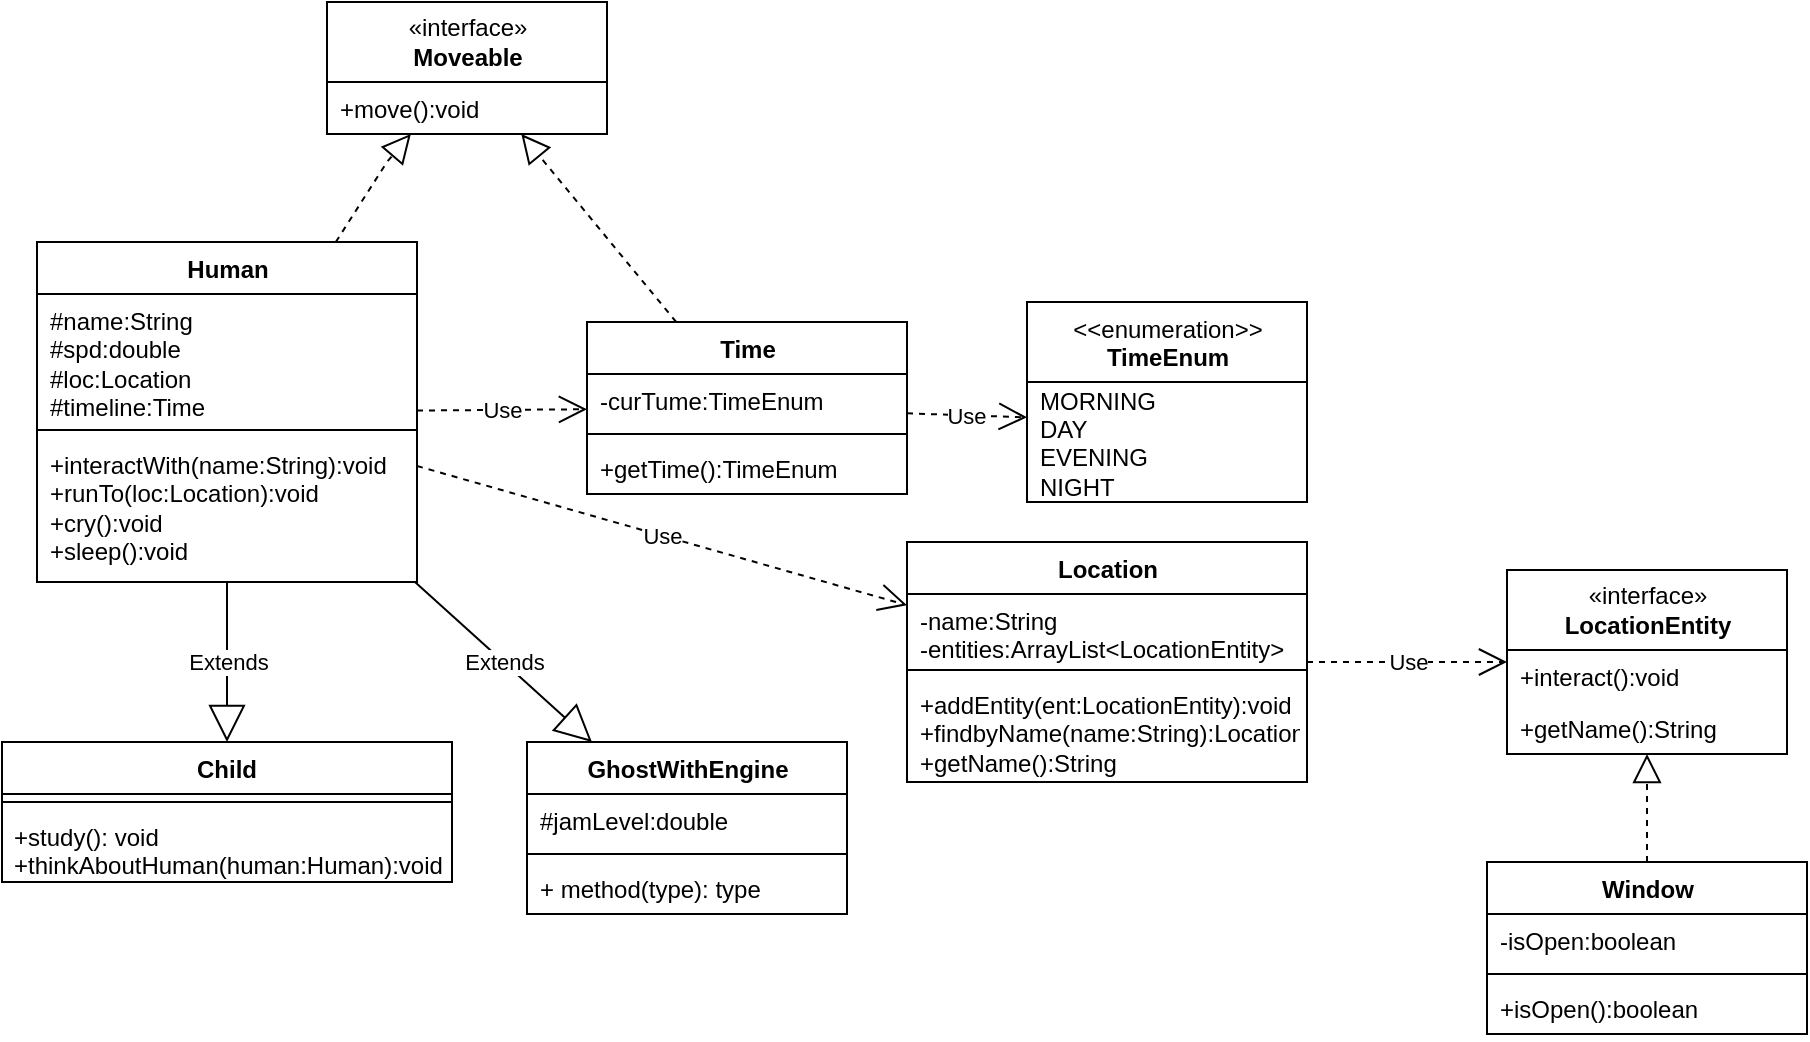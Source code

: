<mxfile version="22.1.5" type="github">
  <diagram name="Страница — 1" id="i20b3vi7eehubXPVE3w3">
    <mxGraphModel dx="1434" dy="759" grid="1" gridSize="10" guides="1" tooltips="1" connect="1" arrows="1" fold="1" page="1" pageScale="1" pageWidth="827" pageHeight="1169" math="0" shadow="0">
      <root>
        <mxCell id="0" />
        <mxCell id="1" parent="0" />
        <mxCell id="GLYfoS04tVz9TkXlvpii-10" value="&amp;lt;&amp;lt;enumeration&amp;gt;&amp;gt;&lt;br&gt;&lt;b&gt;TimeEnum&lt;/b&gt;" style="swimlane;fontStyle=0;align=center;verticalAlign=top;childLayout=stackLayout;horizontal=1;startSize=40;horizontalStack=0;resizeParent=1;resizeParentMax=0;resizeLast=0;collapsible=0;marginBottom=0;html=1;whiteSpace=wrap;" vertex="1" parent="1">
          <mxGeometry x="742.5" y="219" width="140" height="100" as="geometry" />
        </mxCell>
        <mxCell id="GLYfoS04tVz9TkXlvpii-11" value="&lt;div&gt;MORNING&lt;/div&gt;&lt;div&gt;DAY&lt;br&gt;EVENING&lt;br&gt;NIGHT&lt;br&gt;&lt;/div&gt;" style="text;html=1;strokeColor=none;fillColor=none;align=left;verticalAlign=middle;spacingLeft=4;spacingRight=4;overflow=hidden;rotatable=0;points=[[0,0.5],[1,0.5]];portConstraint=eastwest;whiteSpace=wrap;" vertex="1" parent="GLYfoS04tVz9TkXlvpii-10">
          <mxGeometry y="40" width="140" height="60" as="geometry" />
        </mxCell>
        <mxCell id="GLYfoS04tVz9TkXlvpii-12" value="Use" style="endArrow=open;endSize=12;dashed=1;html=1;rounded=0;" edge="1" parent="1" source="GLYfoS04tVz9TkXlvpii-41">
          <mxGeometry width="160" relative="1" as="geometry">
            <mxPoint x="662.5" y="290.364" as="sourcePoint" />
            <mxPoint x="742.5" y="276.667" as="targetPoint" />
          </mxGeometry>
        </mxCell>
        <mxCell id="GLYfoS04tVz9TkXlvpii-17" value="Use" style="endArrow=open;endSize=12;dashed=1;html=1;rounded=0;" edge="1" parent="1" source="GLYfoS04tVz9TkXlvpii-37" target="GLYfoS04tVz9TkXlvpii-41">
          <mxGeometry width="160" relative="1" as="geometry">
            <mxPoint x="452.5" y="260.83" as="sourcePoint" />
            <mxPoint x="522.5" y="277.6" as="targetPoint" />
          </mxGeometry>
        </mxCell>
        <mxCell id="GLYfoS04tVz9TkXlvpii-18" value="" style="endArrow=block;dashed=1;endFill=0;endSize=12;html=1;rounded=0;" edge="1" parent="1" source="GLYfoS04tVz9TkXlvpii-37" target="GLYfoS04tVz9TkXlvpii-58">
          <mxGeometry width="160" relative="1" as="geometry">
            <mxPoint x="357.5" y="199" as="sourcePoint" />
            <mxPoint x="435.471" y="129" as="targetPoint" />
            <Array as="points">
              <mxPoint x="422.5" y="149" />
            </Array>
          </mxGeometry>
        </mxCell>
        <mxCell id="GLYfoS04tVz9TkXlvpii-19" value="" style="endArrow=block;dashed=1;endFill=0;endSize=12;html=1;rounded=0;" edge="1" parent="1" source="GLYfoS04tVz9TkXlvpii-41" target="GLYfoS04tVz9TkXlvpii-58">
          <mxGeometry width="160" relative="1" as="geometry">
            <mxPoint x="560.674" y="239.5" as="sourcePoint" />
            <mxPoint x="475.392" y="129" as="targetPoint" />
          </mxGeometry>
        </mxCell>
        <mxCell id="GLYfoS04tVz9TkXlvpii-30" value="Extends" style="endArrow=block;endSize=16;endFill=0;html=1;rounded=0;" edge="1" parent="1" source="GLYfoS04tVz9TkXlvpii-37" target="GLYfoS04tVz9TkXlvpii-49">
          <mxGeometry width="160" relative="1" as="geometry">
            <mxPoint x="353.797" y="298" as="sourcePoint" />
            <mxPoint x="342.5" y="419" as="targetPoint" />
          </mxGeometry>
        </mxCell>
        <mxCell id="GLYfoS04tVz9TkXlvpii-31" value="Extends" style="endArrow=block;endSize=16;endFill=0;html=1;rounded=0;" edge="1" parent="1" source="GLYfoS04tVz9TkXlvpii-37" target="GLYfoS04tVz9TkXlvpii-53">
          <mxGeometry width="160" relative="1" as="geometry">
            <mxPoint x="393.011" y="298" as="sourcePoint" />
            <mxPoint x="487.732" y="439" as="targetPoint" />
          </mxGeometry>
        </mxCell>
        <mxCell id="GLYfoS04tVz9TkXlvpii-35" value="Use" style="endArrow=open;endSize=12;dashed=1;html=1;rounded=0;" edge="1" parent="1" source="GLYfoS04tVz9TkXlvpii-37" target="GLYfoS04tVz9TkXlvpii-45">
          <mxGeometry width="160" relative="1" as="geometry">
            <mxPoint x="452.5" y="287.905" as="sourcePoint" />
            <mxPoint x="656.5" y="380.184" as="targetPoint" />
          </mxGeometry>
        </mxCell>
        <mxCell id="GLYfoS04tVz9TkXlvpii-37" value="Human" style="swimlane;fontStyle=1;align=center;verticalAlign=top;childLayout=stackLayout;horizontal=1;startSize=26;horizontalStack=0;resizeParent=1;resizeParentMax=0;resizeLast=0;collapsible=1;marginBottom=0;whiteSpace=wrap;html=1;" vertex="1" parent="1">
          <mxGeometry x="247.5" y="189" width="190" height="170" as="geometry" />
        </mxCell>
        <mxCell id="GLYfoS04tVz9TkXlvpii-38" value="&lt;div&gt;#name:String&lt;/div&gt;&lt;div&gt;#spd:double&lt;/div&gt;&lt;div&gt;#loc:Location&lt;br&gt;#timeline:Time&lt;/div&gt;" style="text;strokeColor=none;fillColor=none;align=left;verticalAlign=top;spacingLeft=4;spacingRight=4;overflow=hidden;rotatable=0;points=[[0,0.5],[1,0.5]];portConstraint=eastwest;whiteSpace=wrap;html=1;" vertex="1" parent="GLYfoS04tVz9TkXlvpii-37">
          <mxGeometry y="26" width="190" height="64" as="geometry" />
        </mxCell>
        <mxCell id="GLYfoS04tVz9TkXlvpii-39" value="" style="line;strokeWidth=1;fillColor=none;align=left;verticalAlign=middle;spacingTop=-1;spacingLeft=3;spacingRight=3;rotatable=0;labelPosition=right;points=[];portConstraint=eastwest;strokeColor=inherit;" vertex="1" parent="GLYfoS04tVz9TkXlvpii-37">
          <mxGeometry y="90" width="190" height="8" as="geometry" />
        </mxCell>
        <mxCell id="GLYfoS04tVz9TkXlvpii-40" value="&lt;div&gt;+interactWith(name:String):void&lt;br&gt;+runTo(loc:Location):void&lt;/div&gt;&lt;div&gt;+cry():void&lt;/div&gt;&lt;div&gt;+sleep():void&lt;br&gt;&lt;/div&gt;" style="text;strokeColor=none;fillColor=none;align=left;verticalAlign=top;spacingLeft=4;spacingRight=4;overflow=hidden;rotatable=0;points=[[0,0.5],[1,0.5]];portConstraint=eastwest;whiteSpace=wrap;html=1;" vertex="1" parent="GLYfoS04tVz9TkXlvpii-37">
          <mxGeometry y="98" width="190" height="72" as="geometry" />
        </mxCell>
        <mxCell id="GLYfoS04tVz9TkXlvpii-41" value="Time" style="swimlane;fontStyle=1;align=center;verticalAlign=top;childLayout=stackLayout;horizontal=1;startSize=26;horizontalStack=0;resizeParent=1;resizeParentMax=0;resizeLast=0;collapsible=1;marginBottom=0;whiteSpace=wrap;html=1;" vertex="1" parent="1">
          <mxGeometry x="522.5" y="229" width="160" height="86" as="geometry" />
        </mxCell>
        <mxCell id="GLYfoS04tVz9TkXlvpii-42" value="-curTume:TimeEnum" style="text;strokeColor=none;fillColor=none;align=left;verticalAlign=top;spacingLeft=4;spacingRight=4;overflow=hidden;rotatable=0;points=[[0,0.5],[1,0.5]];portConstraint=eastwest;whiteSpace=wrap;html=1;" vertex="1" parent="GLYfoS04tVz9TkXlvpii-41">
          <mxGeometry y="26" width="160" height="26" as="geometry" />
        </mxCell>
        <mxCell id="GLYfoS04tVz9TkXlvpii-43" value="" style="line;strokeWidth=1;fillColor=none;align=left;verticalAlign=middle;spacingTop=-1;spacingLeft=3;spacingRight=3;rotatable=0;labelPosition=right;points=[];portConstraint=eastwest;strokeColor=inherit;" vertex="1" parent="GLYfoS04tVz9TkXlvpii-41">
          <mxGeometry y="52" width="160" height="8" as="geometry" />
        </mxCell>
        <mxCell id="GLYfoS04tVz9TkXlvpii-44" value="+getTime():TimeEnum" style="text;strokeColor=none;fillColor=none;align=left;verticalAlign=top;spacingLeft=4;spacingRight=4;overflow=hidden;rotatable=0;points=[[0,0.5],[1,0.5]];portConstraint=eastwest;whiteSpace=wrap;html=1;" vertex="1" parent="GLYfoS04tVz9TkXlvpii-41">
          <mxGeometry y="60" width="160" height="26" as="geometry" />
        </mxCell>
        <mxCell id="GLYfoS04tVz9TkXlvpii-45" value="Location" style="swimlane;fontStyle=1;align=center;verticalAlign=top;childLayout=stackLayout;horizontal=1;startSize=26;horizontalStack=0;resizeParent=1;resizeParentMax=0;resizeLast=0;collapsible=1;marginBottom=0;whiteSpace=wrap;html=1;" vertex="1" parent="1">
          <mxGeometry x="682.5" y="339" width="200" height="120" as="geometry" />
        </mxCell>
        <mxCell id="GLYfoS04tVz9TkXlvpii-46" value="&lt;div&gt;-name:String&lt;/div&gt;&lt;div&gt;-entities:ArrayList&amp;lt;LocationEntity&amp;gt;&lt;br&gt;&lt;/div&gt;" style="text;strokeColor=none;fillColor=none;align=left;verticalAlign=top;spacingLeft=4;spacingRight=4;overflow=hidden;rotatable=0;points=[[0,0.5],[1,0.5]];portConstraint=eastwest;whiteSpace=wrap;html=1;" vertex="1" parent="GLYfoS04tVz9TkXlvpii-45">
          <mxGeometry y="26" width="200" height="34" as="geometry" />
        </mxCell>
        <mxCell id="GLYfoS04tVz9TkXlvpii-47" value="" style="line;strokeWidth=1;fillColor=none;align=left;verticalAlign=middle;spacingTop=-1;spacingLeft=3;spacingRight=3;rotatable=0;labelPosition=right;points=[];portConstraint=eastwest;strokeColor=inherit;" vertex="1" parent="GLYfoS04tVz9TkXlvpii-45">
          <mxGeometry y="60" width="200" height="8" as="geometry" />
        </mxCell>
        <mxCell id="GLYfoS04tVz9TkXlvpii-48" value="&lt;div&gt;+addEntity(ent:LocationEntity):void&lt;/div&gt;&lt;div&gt;+findbyName(name:String):LocationEntity&lt;/div&gt;&lt;div&gt;+getName():String&lt;/div&gt;" style="text;strokeColor=none;fillColor=none;align=left;verticalAlign=top;spacingLeft=4;spacingRight=4;overflow=hidden;rotatable=0;points=[[0,0.5],[1,0.5]];portConstraint=eastwest;whiteSpace=wrap;html=1;" vertex="1" parent="GLYfoS04tVz9TkXlvpii-45">
          <mxGeometry y="68" width="200" height="52" as="geometry" />
        </mxCell>
        <mxCell id="GLYfoS04tVz9TkXlvpii-49" value="Child" style="swimlane;fontStyle=1;align=center;verticalAlign=top;childLayout=stackLayout;horizontal=1;startSize=26;horizontalStack=0;resizeParent=1;resizeParentMax=0;resizeLast=0;collapsible=1;marginBottom=0;whiteSpace=wrap;html=1;" vertex="1" parent="1">
          <mxGeometry x="230" y="439" width="225" height="70" as="geometry" />
        </mxCell>
        <mxCell id="GLYfoS04tVz9TkXlvpii-51" value="" style="line;strokeWidth=1;fillColor=none;align=left;verticalAlign=middle;spacingTop=-1;spacingLeft=3;spacingRight=3;rotatable=0;labelPosition=right;points=[];portConstraint=eastwest;strokeColor=inherit;" vertex="1" parent="GLYfoS04tVz9TkXlvpii-49">
          <mxGeometry y="26" width="225" height="8" as="geometry" />
        </mxCell>
        <mxCell id="GLYfoS04tVz9TkXlvpii-52" value="&lt;div&gt;+study(): void&lt;/div&gt;&lt;div&gt;+thinkAboutHuman(human:Human):void&lt;br&gt;&lt;/div&gt;" style="text;strokeColor=none;fillColor=none;align=left;verticalAlign=top;spacingLeft=4;spacingRight=4;overflow=hidden;rotatable=0;points=[[0,0.5],[1,0.5]];portConstraint=eastwest;whiteSpace=wrap;html=1;" vertex="1" parent="GLYfoS04tVz9TkXlvpii-49">
          <mxGeometry y="34" width="225" height="36" as="geometry" />
        </mxCell>
        <mxCell id="GLYfoS04tVz9TkXlvpii-53" value="GhostWithEngine" style="swimlane;fontStyle=1;align=center;verticalAlign=top;childLayout=stackLayout;horizontal=1;startSize=26;horizontalStack=0;resizeParent=1;resizeParentMax=0;resizeLast=0;collapsible=1;marginBottom=0;whiteSpace=wrap;html=1;" vertex="1" parent="1">
          <mxGeometry x="492.5" y="439" width="160" height="86" as="geometry" />
        </mxCell>
        <mxCell id="GLYfoS04tVz9TkXlvpii-54" value="#jamLevel:double" style="text;strokeColor=none;fillColor=none;align=left;verticalAlign=top;spacingLeft=4;spacingRight=4;overflow=hidden;rotatable=0;points=[[0,0.5],[1,0.5]];portConstraint=eastwest;whiteSpace=wrap;html=1;" vertex="1" parent="GLYfoS04tVz9TkXlvpii-53">
          <mxGeometry y="26" width="160" height="26" as="geometry" />
        </mxCell>
        <mxCell id="GLYfoS04tVz9TkXlvpii-55" value="" style="line;strokeWidth=1;fillColor=none;align=left;verticalAlign=middle;spacingTop=-1;spacingLeft=3;spacingRight=3;rotatable=0;labelPosition=right;points=[];portConstraint=eastwest;strokeColor=inherit;" vertex="1" parent="GLYfoS04tVz9TkXlvpii-53">
          <mxGeometry y="52" width="160" height="8" as="geometry" />
        </mxCell>
        <mxCell id="GLYfoS04tVz9TkXlvpii-56" value="+ method(type): type" style="text;strokeColor=none;fillColor=none;align=left;verticalAlign=top;spacingLeft=4;spacingRight=4;overflow=hidden;rotatable=0;points=[[0,0.5],[1,0.5]];portConstraint=eastwest;whiteSpace=wrap;html=1;" vertex="1" parent="GLYfoS04tVz9TkXlvpii-53">
          <mxGeometry y="60" width="160" height="26" as="geometry" />
        </mxCell>
        <mxCell id="GLYfoS04tVz9TkXlvpii-58" value="«interface»&lt;br&gt;&lt;div&gt;&lt;b&gt;Moveable&lt;/b&gt;&lt;/div&gt;" style="swimlane;fontStyle=0;childLayout=stackLayout;horizontal=1;startSize=40;fillColor=none;horizontalStack=0;resizeParent=1;resizeParentMax=0;resizeLast=0;collapsible=1;marginBottom=0;whiteSpace=wrap;html=1;" vertex="1" parent="1">
          <mxGeometry x="392.5" y="69" width="140" height="66" as="geometry" />
        </mxCell>
        <mxCell id="GLYfoS04tVz9TkXlvpii-59" value="+move():void" style="text;strokeColor=none;fillColor=none;align=left;verticalAlign=top;spacingLeft=4;spacingRight=4;overflow=hidden;rotatable=0;points=[[0,0.5],[1,0.5]];portConstraint=eastwest;whiteSpace=wrap;html=1;" vertex="1" parent="GLYfoS04tVz9TkXlvpii-58">
          <mxGeometry y="40" width="140" height="26" as="geometry" />
        </mxCell>
        <mxCell id="GLYfoS04tVz9TkXlvpii-62" value="«interface»&lt;br&gt;&lt;b&gt;LocationEntity&lt;/b&gt;" style="swimlane;fontStyle=0;childLayout=stackLayout;horizontal=1;startSize=40;fillColor=none;horizontalStack=0;resizeParent=1;resizeParentMax=0;resizeLast=0;collapsible=1;marginBottom=0;whiteSpace=wrap;html=1;" vertex="1" parent="1">
          <mxGeometry x="982.5" y="353" width="140" height="92" as="geometry" />
        </mxCell>
        <mxCell id="GLYfoS04tVz9TkXlvpii-63" value="+interact():void" style="text;strokeColor=none;fillColor=none;align=left;verticalAlign=top;spacingLeft=4;spacingRight=4;overflow=hidden;rotatable=0;points=[[0,0.5],[1,0.5]];portConstraint=eastwest;whiteSpace=wrap;html=1;" vertex="1" parent="GLYfoS04tVz9TkXlvpii-62">
          <mxGeometry y="40" width="140" height="26" as="geometry" />
        </mxCell>
        <mxCell id="GLYfoS04tVz9TkXlvpii-65" value="+getName():String" style="text;strokeColor=none;fillColor=none;align=left;verticalAlign=top;spacingLeft=4;spacingRight=4;overflow=hidden;rotatable=0;points=[[0,0.5],[1,0.5]];portConstraint=eastwest;whiteSpace=wrap;html=1;" vertex="1" parent="GLYfoS04tVz9TkXlvpii-62">
          <mxGeometry y="66" width="140" height="26" as="geometry" />
        </mxCell>
        <mxCell id="GLYfoS04tVz9TkXlvpii-66" value="Window" style="swimlane;fontStyle=1;align=center;verticalAlign=top;childLayout=stackLayout;horizontal=1;startSize=26;horizontalStack=0;resizeParent=1;resizeParentMax=0;resizeLast=0;collapsible=1;marginBottom=0;whiteSpace=wrap;html=1;" vertex="1" parent="1">
          <mxGeometry x="972.5" y="499" width="160" height="86" as="geometry" />
        </mxCell>
        <mxCell id="GLYfoS04tVz9TkXlvpii-67" value="-isOpen:boolean" style="text;strokeColor=none;fillColor=none;align=left;verticalAlign=top;spacingLeft=4;spacingRight=4;overflow=hidden;rotatable=0;points=[[0,0.5],[1,0.5]];portConstraint=eastwest;whiteSpace=wrap;html=1;" vertex="1" parent="GLYfoS04tVz9TkXlvpii-66">
          <mxGeometry y="26" width="160" height="26" as="geometry" />
        </mxCell>
        <mxCell id="GLYfoS04tVz9TkXlvpii-68" value="" style="line;strokeWidth=1;fillColor=none;align=left;verticalAlign=middle;spacingTop=-1;spacingLeft=3;spacingRight=3;rotatable=0;labelPosition=right;points=[];portConstraint=eastwest;strokeColor=inherit;" vertex="1" parent="GLYfoS04tVz9TkXlvpii-66">
          <mxGeometry y="52" width="160" height="8" as="geometry" />
        </mxCell>
        <mxCell id="GLYfoS04tVz9TkXlvpii-69" value="+isOpen():boolean" style="text;strokeColor=none;fillColor=none;align=left;verticalAlign=top;spacingLeft=4;spacingRight=4;overflow=hidden;rotatable=0;points=[[0,0.5],[1,0.5]];portConstraint=eastwest;whiteSpace=wrap;html=1;" vertex="1" parent="GLYfoS04tVz9TkXlvpii-66">
          <mxGeometry y="60" width="160" height="26" as="geometry" />
        </mxCell>
        <mxCell id="GLYfoS04tVz9TkXlvpii-70" value="Use" style="endArrow=open;endSize=12;dashed=1;html=1;rounded=0;" edge="1" parent="1" source="GLYfoS04tVz9TkXlvpii-45" target="GLYfoS04tVz9TkXlvpii-62">
          <mxGeometry width="160" relative="1" as="geometry">
            <mxPoint x="932.5" y="409" as="sourcePoint" />
            <mxPoint x="1092.5" y="409" as="targetPoint" />
          </mxGeometry>
        </mxCell>
        <mxCell id="GLYfoS04tVz9TkXlvpii-71" value="" style="endArrow=block;dashed=1;endFill=0;endSize=12;html=1;rounded=0;" edge="1" parent="1" source="GLYfoS04tVz9TkXlvpii-66" target="GLYfoS04tVz9TkXlvpii-62">
          <mxGeometry width="160" relative="1" as="geometry">
            <mxPoint x="932.5" y="409" as="sourcePoint" />
            <mxPoint x="1092.5" y="409" as="targetPoint" />
          </mxGeometry>
        </mxCell>
      </root>
    </mxGraphModel>
  </diagram>
</mxfile>
